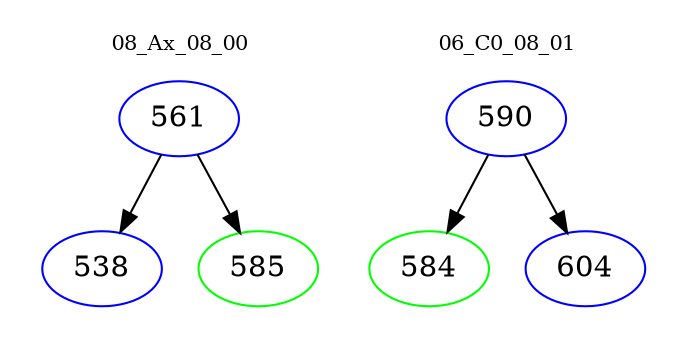 digraph{
subgraph cluster_0 {
color = white
label = "08_Ax_08_00";
fontsize=10;
T0_561 [label="561", color="blue"]
T0_561 -> T0_538 [color="black"]
T0_538 [label="538", color="blue"]
T0_561 -> T0_585 [color="black"]
T0_585 [label="585", color="green"]
}
subgraph cluster_1 {
color = white
label = "06_C0_08_01";
fontsize=10;
T1_590 [label="590", color="blue"]
T1_590 -> T1_584 [color="black"]
T1_584 [label="584", color="green"]
T1_590 -> T1_604 [color="black"]
T1_604 [label="604", color="blue"]
}
}
